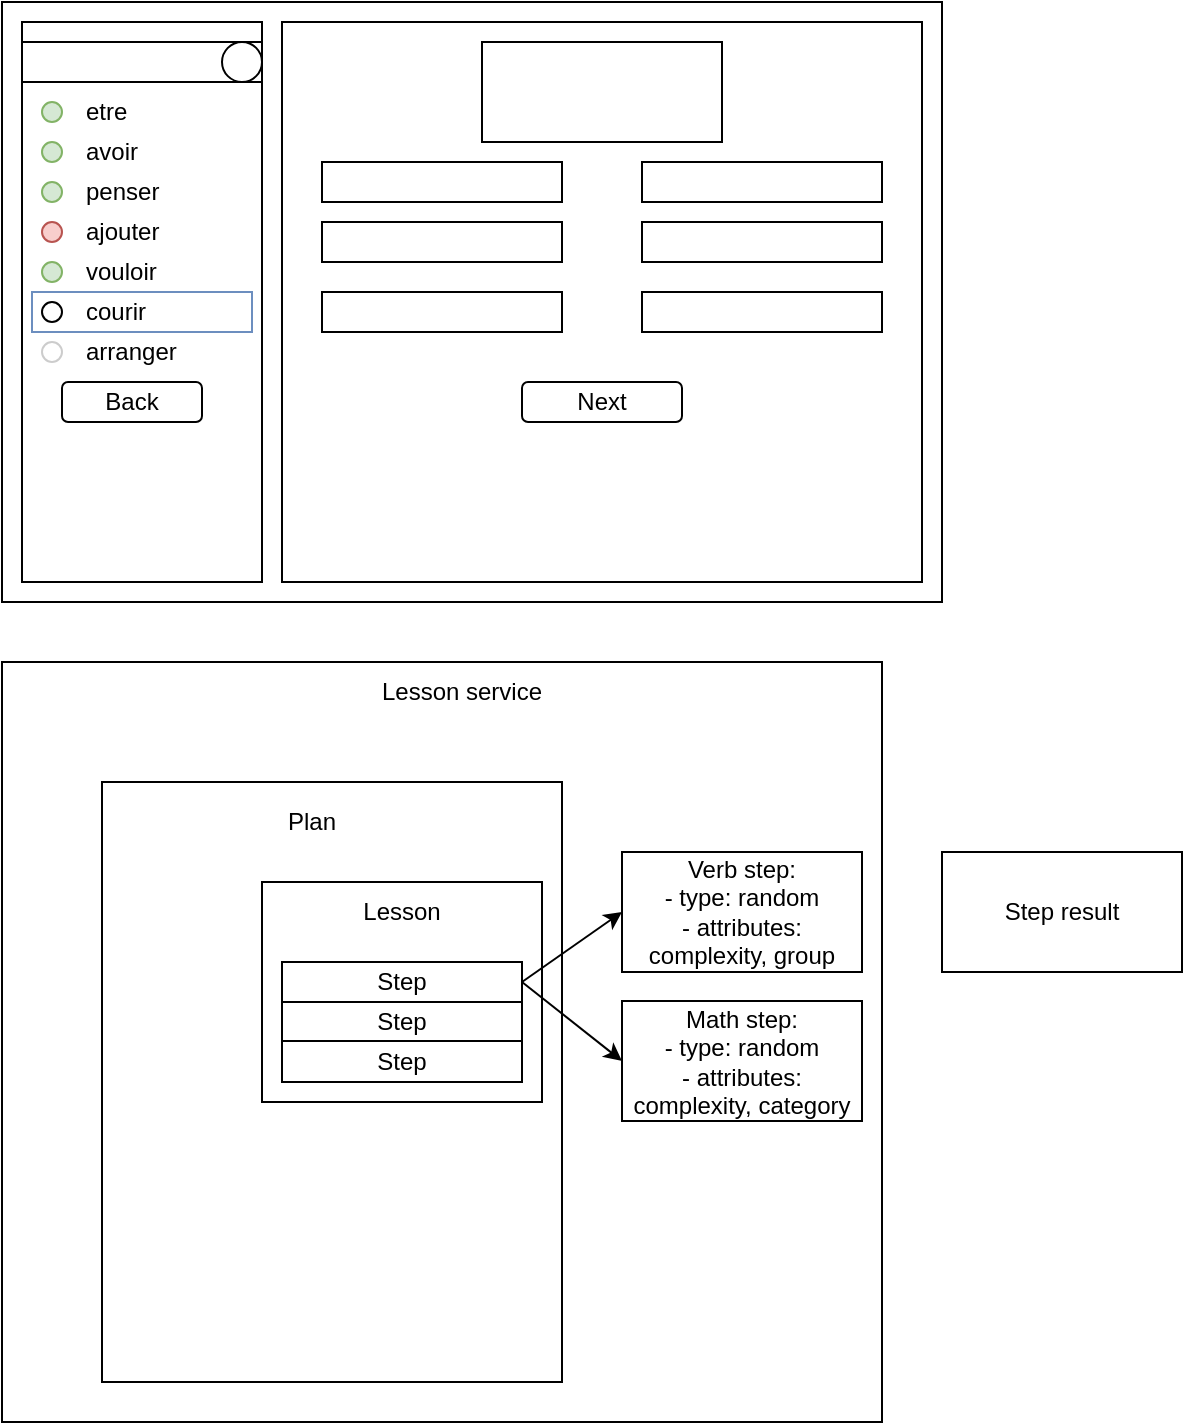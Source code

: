 <mxfile version="21.6.1" type="github">
  <diagram name="Page-1" id="ByEsZ-fb3k9OlZY0hn5M">
    <mxGraphModel dx="708" dy="410" grid="1" gridSize="10" guides="1" tooltips="1" connect="1" arrows="1" fold="1" page="1" pageScale="1" pageWidth="827" pageHeight="1169" math="0" shadow="0">
      <root>
        <mxCell id="0" />
        <mxCell id="1" parent="0" />
        <mxCell id="o2sRRGRW4R4EYJwe4TLT-45" value="" style="rounded=0;whiteSpace=wrap;html=1;" vertex="1" parent="1">
          <mxGeometry x="80" y="400" width="440" height="380" as="geometry" />
        </mxCell>
        <mxCell id="o2sRRGRW4R4EYJwe4TLT-50" value="" style="rounded=0;whiteSpace=wrap;html=1;" vertex="1" parent="1">
          <mxGeometry x="130" y="460" width="230" height="300" as="geometry" />
        </mxCell>
        <mxCell id="o2sRRGRW4R4EYJwe4TLT-36" value="" style="rounded=0;whiteSpace=wrap;html=1;" vertex="1" parent="1">
          <mxGeometry x="210" y="510" width="140" height="110" as="geometry" />
        </mxCell>
        <mxCell id="o2sRRGRW4R4EYJwe4TLT-1" value="" style="rounded=0;whiteSpace=wrap;html=1;" vertex="1" parent="1">
          <mxGeometry x="80" y="70" width="470" height="300" as="geometry" />
        </mxCell>
        <mxCell id="o2sRRGRW4R4EYJwe4TLT-2" value="" style="rounded=0;whiteSpace=wrap;html=1;" vertex="1" parent="1">
          <mxGeometry x="90" y="80" width="120" height="280" as="geometry" />
        </mxCell>
        <mxCell id="o2sRRGRW4R4EYJwe4TLT-3" value="" style="rounded=0;whiteSpace=wrap;html=1;" vertex="1" parent="1">
          <mxGeometry x="220" y="80" width="320" height="280" as="geometry" />
        </mxCell>
        <mxCell id="o2sRRGRW4R4EYJwe4TLT-4" value="" style="rounded=0;whiteSpace=wrap;html=1;" vertex="1" parent="1">
          <mxGeometry x="90" y="90" width="120" height="20" as="geometry" />
        </mxCell>
        <mxCell id="o2sRRGRW4R4EYJwe4TLT-5" value="etre" style="text;html=1;strokeColor=none;fillColor=none;align=left;verticalAlign=middle;whiteSpace=wrap;rounded=0;" vertex="1" parent="1">
          <mxGeometry x="120" y="110" width="60" height="30" as="geometry" />
        </mxCell>
        <mxCell id="o2sRRGRW4R4EYJwe4TLT-6" value="avoir" style="text;html=1;strokeColor=none;fillColor=none;align=left;verticalAlign=middle;whiteSpace=wrap;rounded=0;" vertex="1" parent="1">
          <mxGeometry x="120" y="130" width="60" height="30" as="geometry" />
        </mxCell>
        <mxCell id="o2sRRGRW4R4EYJwe4TLT-7" value="penser" style="text;html=1;strokeColor=none;fillColor=none;align=left;verticalAlign=middle;whiteSpace=wrap;rounded=0;" vertex="1" parent="1">
          <mxGeometry x="120" y="150" width="60" height="30" as="geometry" />
        </mxCell>
        <mxCell id="o2sRRGRW4R4EYJwe4TLT-8" value="ajouter" style="text;html=1;strokeColor=none;fillColor=none;align=left;verticalAlign=middle;whiteSpace=wrap;rounded=0;" vertex="1" parent="1">
          <mxGeometry x="120" y="170" width="60" height="30" as="geometry" />
        </mxCell>
        <mxCell id="o2sRRGRW4R4EYJwe4TLT-9" value="vouloir" style="text;html=1;strokeColor=none;fillColor=none;align=left;verticalAlign=middle;whiteSpace=wrap;rounded=0;" vertex="1" parent="1">
          <mxGeometry x="120" y="190" width="60" height="30" as="geometry" />
        </mxCell>
        <mxCell id="o2sRRGRW4R4EYJwe4TLT-10" value="" style="ellipse;whiteSpace=wrap;html=1;fillColor=#d5e8d4;strokeColor=#82b366;" vertex="1" parent="1">
          <mxGeometry x="100" y="120" width="10" height="10" as="geometry" />
        </mxCell>
        <mxCell id="o2sRRGRW4R4EYJwe4TLT-11" value="" style="ellipse;whiteSpace=wrap;html=1;fillColor=#d5e8d4;strokeColor=#82b366;" vertex="1" parent="1">
          <mxGeometry x="100" y="140" width="10" height="10" as="geometry" />
        </mxCell>
        <mxCell id="o2sRRGRW4R4EYJwe4TLT-12" value="" style="ellipse;whiteSpace=wrap;html=1;fillColor=#d5e8d4;strokeColor=#82b366;" vertex="1" parent="1">
          <mxGeometry x="100" y="160" width="10" height="10" as="geometry" />
        </mxCell>
        <mxCell id="o2sRRGRW4R4EYJwe4TLT-13" value="" style="ellipse;whiteSpace=wrap;html=1;fillColor=#f8cecc;strokeColor=#b85450;" vertex="1" parent="1">
          <mxGeometry x="100" y="180" width="10" height="10" as="geometry" />
        </mxCell>
        <mxCell id="o2sRRGRW4R4EYJwe4TLT-14" value="" style="ellipse;whiteSpace=wrap;html=1;fillColor=#d5e8d4;strokeColor=#82b366;" vertex="1" parent="1">
          <mxGeometry x="100" y="200" width="10" height="10" as="geometry" />
        </mxCell>
        <mxCell id="o2sRRGRW4R4EYJwe4TLT-15" value="courir" style="text;html=1;strokeColor=none;fillColor=none;align=left;verticalAlign=middle;whiteSpace=wrap;rounded=0;" vertex="1" parent="1">
          <mxGeometry x="120" y="210" width="60" height="30" as="geometry" />
        </mxCell>
        <mxCell id="o2sRRGRW4R4EYJwe4TLT-17" value="" style="rounded=0;whiteSpace=wrap;html=1;fillColor=none;strokeColor=#6c8ebf;" vertex="1" parent="1">
          <mxGeometry x="95" y="215" width="110" height="20" as="geometry" />
        </mxCell>
        <mxCell id="o2sRRGRW4R4EYJwe4TLT-16" value="" style="ellipse;whiteSpace=wrap;html=1;" vertex="1" parent="1">
          <mxGeometry x="100" y="220" width="10" height="10" as="geometry" />
        </mxCell>
        <mxCell id="o2sRRGRW4R4EYJwe4TLT-18" value="arranger" style="text;html=1;align=left;verticalAlign=middle;whiteSpace=wrap;rounded=0;opacity=20;" vertex="1" parent="1">
          <mxGeometry x="120" y="230" width="60" height="30" as="geometry" />
        </mxCell>
        <mxCell id="o2sRRGRW4R4EYJwe4TLT-19" value="" style="ellipse;whiteSpace=wrap;html=1;opacity=20;fillColor=default;" vertex="1" parent="1">
          <mxGeometry x="100" y="240" width="10" height="10" as="geometry" />
        </mxCell>
        <mxCell id="o2sRRGRW4R4EYJwe4TLT-20" value="" style="rounded=0;whiteSpace=wrap;html=1;" vertex="1" parent="1">
          <mxGeometry x="320" y="90" width="120" height="50" as="geometry" />
        </mxCell>
        <mxCell id="o2sRRGRW4R4EYJwe4TLT-21" value="" style="rounded=0;whiteSpace=wrap;html=1;" vertex="1" parent="1">
          <mxGeometry x="240" y="150" width="120" height="20" as="geometry" />
        </mxCell>
        <mxCell id="o2sRRGRW4R4EYJwe4TLT-22" value="" style="rounded=0;whiteSpace=wrap;html=1;" vertex="1" parent="1">
          <mxGeometry x="400" y="150" width="120" height="20" as="geometry" />
        </mxCell>
        <mxCell id="o2sRRGRW4R4EYJwe4TLT-23" value="" style="rounded=0;whiteSpace=wrap;html=1;" vertex="1" parent="1">
          <mxGeometry x="240" y="215" width="120" height="20" as="geometry" />
        </mxCell>
        <mxCell id="o2sRRGRW4R4EYJwe4TLT-24" value="" style="rounded=0;whiteSpace=wrap;html=1;" vertex="1" parent="1">
          <mxGeometry x="400" y="215" width="120" height="20" as="geometry" />
        </mxCell>
        <mxCell id="o2sRRGRW4R4EYJwe4TLT-25" value="" style="rounded=0;whiteSpace=wrap;html=1;" vertex="1" parent="1">
          <mxGeometry x="240" y="180" width="120" height="20" as="geometry" />
        </mxCell>
        <mxCell id="o2sRRGRW4R4EYJwe4TLT-26" value="" style="rounded=0;whiteSpace=wrap;html=1;" vertex="1" parent="1">
          <mxGeometry x="400" y="180" width="120" height="20" as="geometry" />
        </mxCell>
        <mxCell id="o2sRRGRW4R4EYJwe4TLT-27" value="Next" style="rounded=1;whiteSpace=wrap;html=1;" vertex="1" parent="1">
          <mxGeometry x="340" y="260" width="80" height="20" as="geometry" />
        </mxCell>
        <mxCell id="o2sRRGRW4R4EYJwe4TLT-30" value="" style="ellipse;whiteSpace=wrap;html=1;" vertex="1" parent="1">
          <mxGeometry x="190" y="90" width="20" height="20" as="geometry" />
        </mxCell>
        <mxCell id="o2sRRGRW4R4EYJwe4TLT-31" value="Back" style="rounded=1;whiteSpace=wrap;html=1;" vertex="1" parent="1">
          <mxGeometry x="110" y="260" width="70" height="20" as="geometry" />
        </mxCell>
        <mxCell id="o2sRRGRW4R4EYJwe4TLT-33" value="Step" style="rounded=0;whiteSpace=wrap;html=1;" vertex="1" parent="1">
          <mxGeometry x="220" y="569.5" width="120" height="20" as="geometry" />
        </mxCell>
        <mxCell id="o2sRRGRW4R4EYJwe4TLT-34" value="Step" style="rounded=0;whiteSpace=wrap;html=1;" vertex="1" parent="1">
          <mxGeometry x="220" y="550" width="120" height="20" as="geometry" />
        </mxCell>
        <mxCell id="o2sRRGRW4R4EYJwe4TLT-35" value="Step" style="rounded=0;whiteSpace=wrap;html=1;" vertex="1" parent="1">
          <mxGeometry x="220" y="589.5" width="120" height="20.5" as="geometry" />
        </mxCell>
        <mxCell id="o2sRRGRW4R4EYJwe4TLT-37" style="edgeStyle=orthogonalEdgeStyle;rounded=0;orthogonalLoop=1;jettySize=auto;html=1;exitX=0.5;exitY=1;exitDx=0;exitDy=0;" edge="1" parent="1" source="o2sRRGRW4R4EYJwe4TLT-33" target="o2sRRGRW4R4EYJwe4TLT-33">
          <mxGeometry relative="1" as="geometry" />
        </mxCell>
        <mxCell id="o2sRRGRW4R4EYJwe4TLT-39" value="Verb step:&lt;br&gt;- type: random&lt;br&gt;- attributes: complexity, group" style="rounded=0;whiteSpace=wrap;html=1;" vertex="1" parent="1">
          <mxGeometry x="390" y="495" width="120" height="60" as="geometry" />
        </mxCell>
        <mxCell id="o2sRRGRW4R4EYJwe4TLT-40" value="Math step:&lt;br&gt;- type: random&lt;br&gt;- attributes: complexity, category" style="rounded=0;whiteSpace=wrap;html=1;" vertex="1" parent="1">
          <mxGeometry x="390" y="569.5" width="120" height="60" as="geometry" />
        </mxCell>
        <mxCell id="o2sRRGRW4R4EYJwe4TLT-41" value="Step result" style="rounded=0;whiteSpace=wrap;html=1;" vertex="1" parent="1">
          <mxGeometry x="550" y="495" width="120" height="60" as="geometry" />
        </mxCell>
        <mxCell id="o2sRRGRW4R4EYJwe4TLT-42" value="" style="endArrow=classic;html=1;rounded=0;exitX=1;exitY=0.5;exitDx=0;exitDy=0;entryX=0;entryY=0.5;entryDx=0;entryDy=0;" edge="1" parent="1" source="o2sRRGRW4R4EYJwe4TLT-34" target="o2sRRGRW4R4EYJwe4TLT-39">
          <mxGeometry width="50" height="50" relative="1" as="geometry">
            <mxPoint x="310" y="500" as="sourcePoint" />
            <mxPoint x="390" y="510" as="targetPoint" />
          </mxGeometry>
        </mxCell>
        <mxCell id="o2sRRGRW4R4EYJwe4TLT-44" value="" style="endArrow=classic;html=1;rounded=0;entryX=0;entryY=0.5;entryDx=0;entryDy=0;exitX=1;exitY=0.5;exitDx=0;exitDy=0;" edge="1" parent="1" source="o2sRRGRW4R4EYJwe4TLT-34" target="o2sRRGRW4R4EYJwe4TLT-40">
          <mxGeometry width="50" height="50" relative="1" as="geometry">
            <mxPoint x="310" y="500" as="sourcePoint" />
            <mxPoint x="360" y="450" as="targetPoint" />
          </mxGeometry>
        </mxCell>
        <mxCell id="o2sRRGRW4R4EYJwe4TLT-46" value="Lesson service" style="text;html=1;strokeColor=none;fillColor=none;align=center;verticalAlign=middle;whiteSpace=wrap;rounded=0;" vertex="1" parent="1">
          <mxGeometry x="220" y="400" width="180" height="30" as="geometry" />
        </mxCell>
        <mxCell id="o2sRRGRW4R4EYJwe4TLT-49" value="Lesson" style="text;html=1;strokeColor=none;fillColor=none;align=center;verticalAlign=middle;whiteSpace=wrap;rounded=0;" vertex="1" parent="1">
          <mxGeometry x="250" y="510" width="60" height="30" as="geometry" />
        </mxCell>
        <mxCell id="o2sRRGRW4R4EYJwe4TLT-51" value="Plan" style="text;html=1;strokeColor=none;fillColor=none;align=center;verticalAlign=middle;whiteSpace=wrap;rounded=0;" vertex="1" parent="1">
          <mxGeometry x="205" y="465" width="60" height="30" as="geometry" />
        </mxCell>
      </root>
    </mxGraphModel>
  </diagram>
</mxfile>
